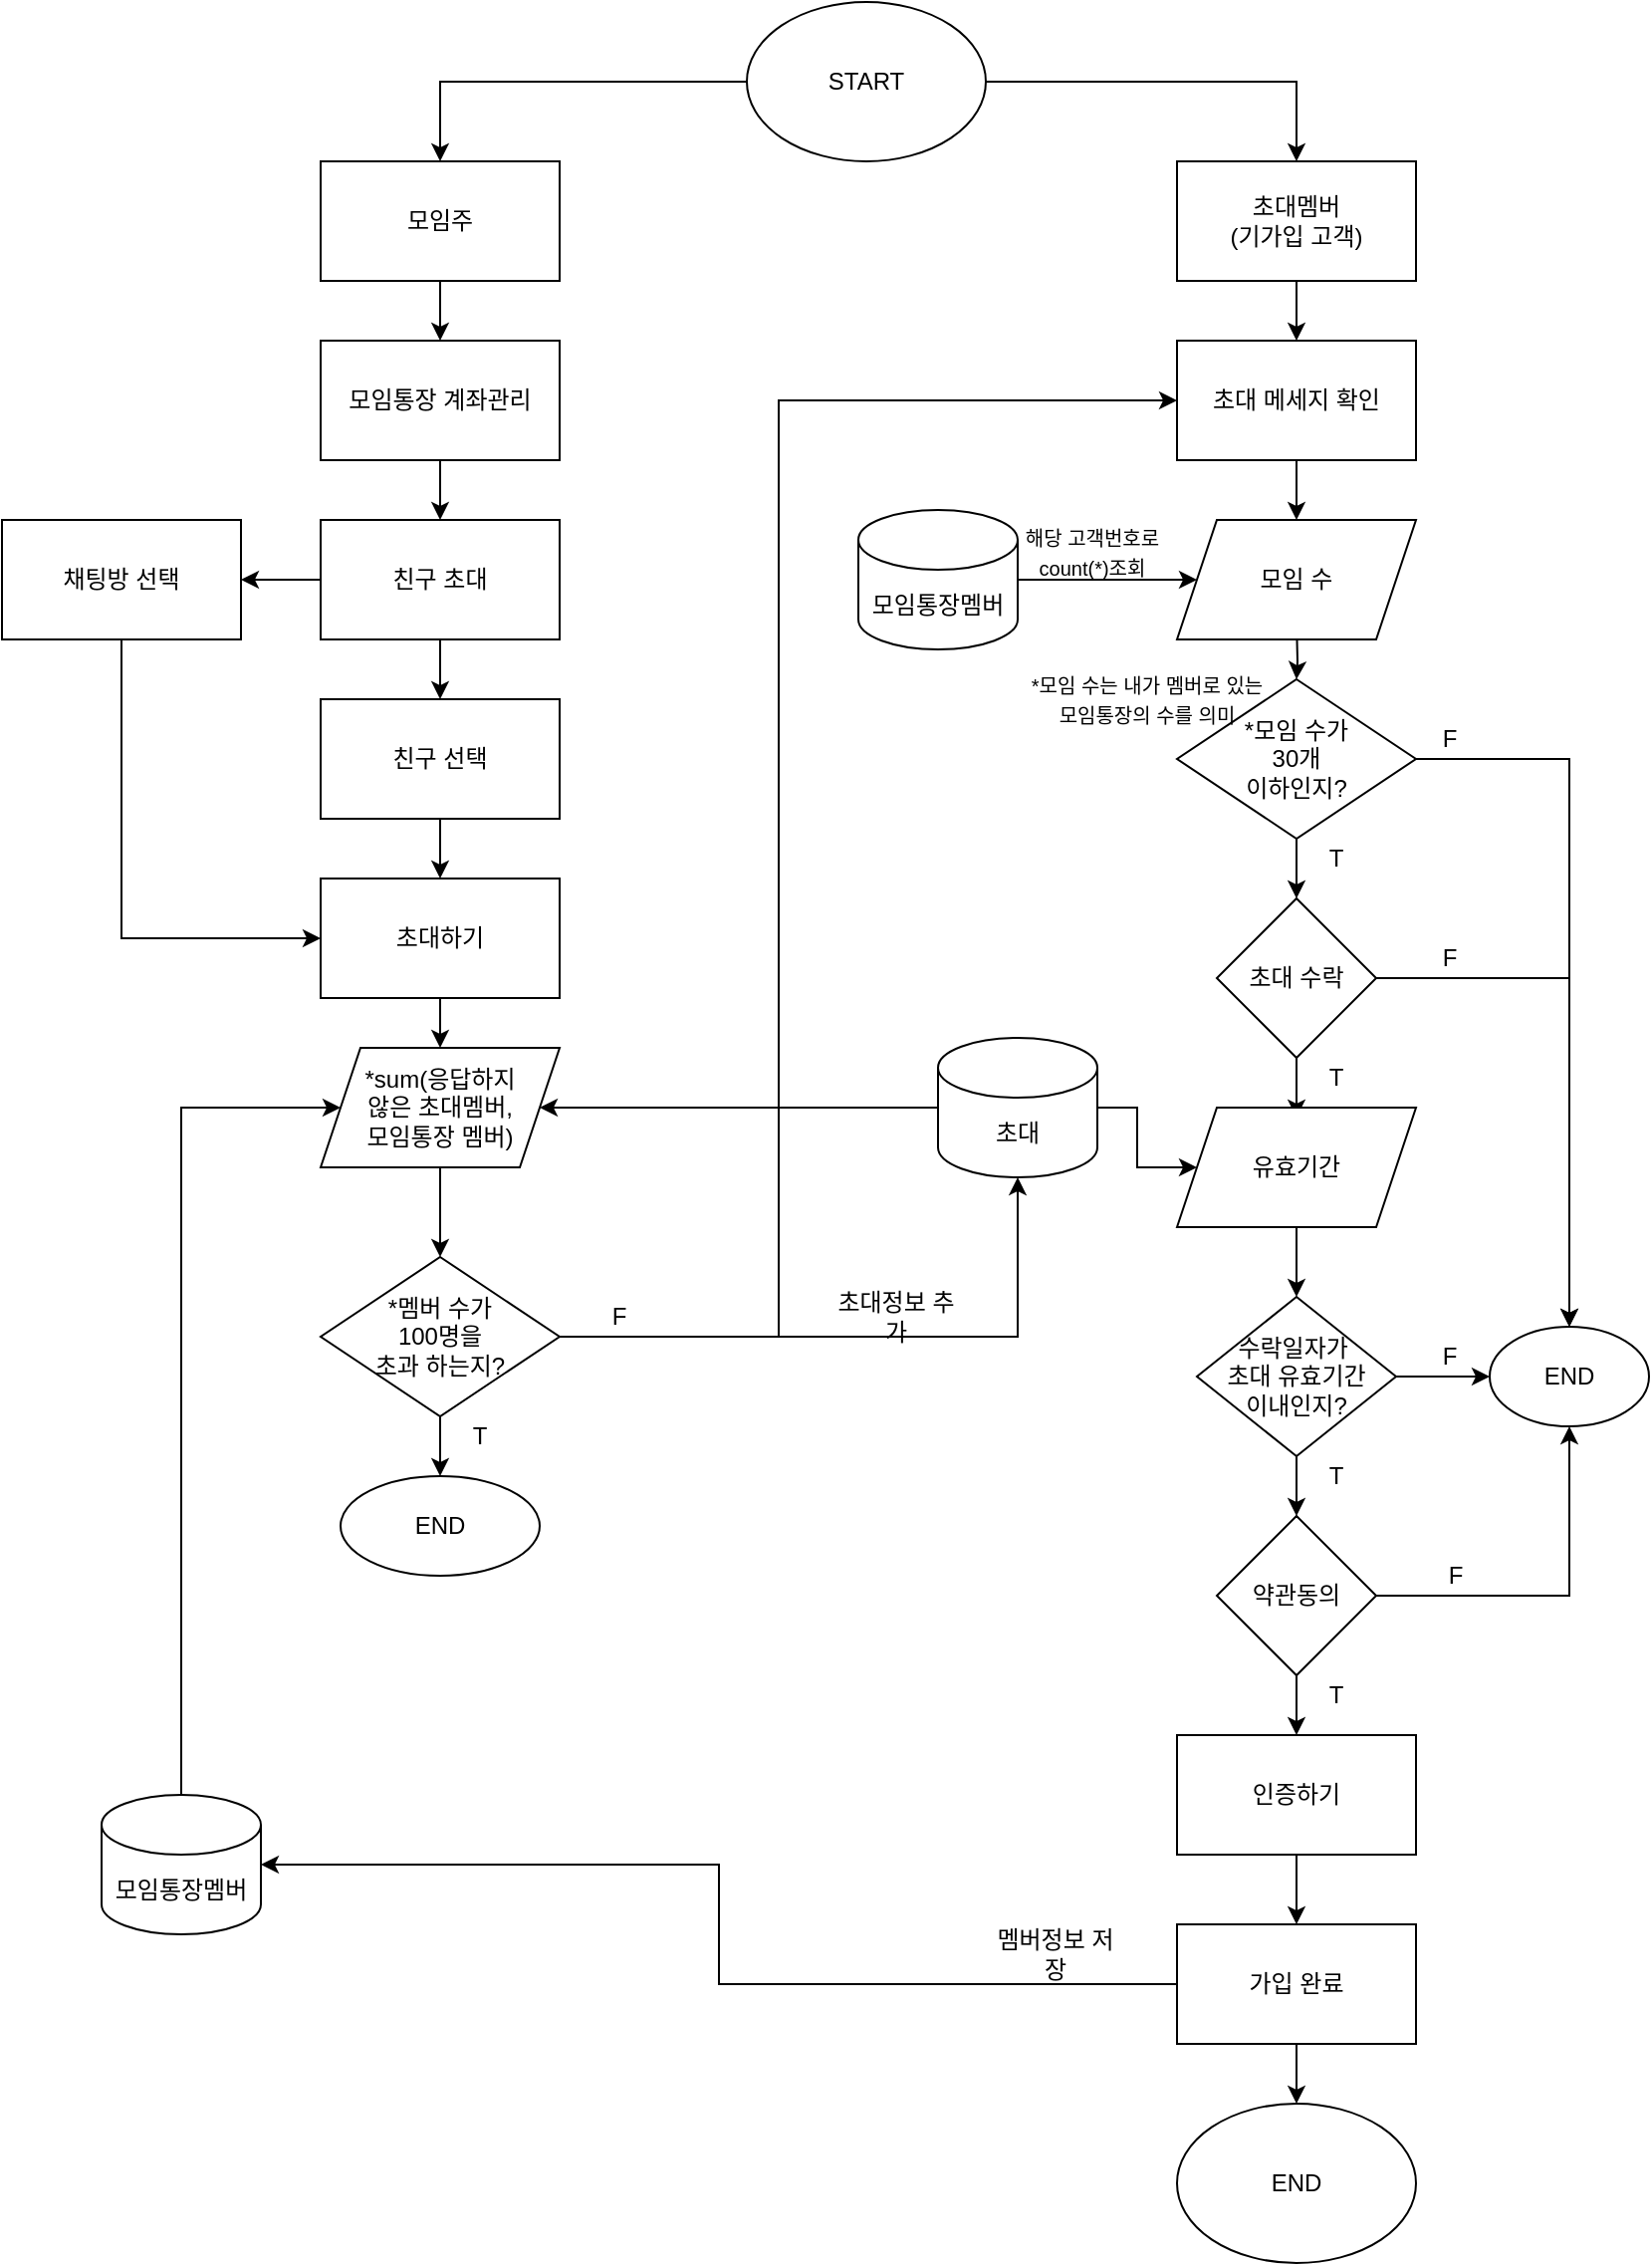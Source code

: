 <mxfile version="14.2.9" type="github">
  <diagram id="C5RBs43oDa-KdzZeNtuy" name="Page-1">
    <mxGraphModel dx="830" dy="549" grid="1" gridSize="10" guides="1" tooltips="1" connect="1" arrows="1" fold="1" page="1" pageScale="1" pageWidth="827" pageHeight="1169" math="0" shadow="0">
      <root>
        <mxCell id="WIyWlLk6GJQsqaUBKTNV-0" />
        <mxCell id="WIyWlLk6GJQsqaUBKTNV-1" parent="WIyWlLk6GJQsqaUBKTNV-0" />
        <mxCell id="hDotApyRSMBB-NTmGald-0" value="START" style="ellipse;whiteSpace=wrap;html=1;" parent="WIyWlLk6GJQsqaUBKTNV-1" vertex="1">
          <mxGeometry x="374" y="30" width="120" height="80" as="geometry" />
        </mxCell>
        <mxCell id="hDotApyRSMBB-NTmGald-7" value="" style="edgeStyle=orthogonalEdgeStyle;rounded=0;orthogonalLoop=1;jettySize=auto;html=1;" parent="WIyWlLk6GJQsqaUBKTNV-1" source="hDotApyRSMBB-NTmGald-1" target="hDotApyRSMBB-NTmGald-5" edge="1">
          <mxGeometry relative="1" as="geometry" />
        </mxCell>
        <mxCell id="hDotApyRSMBB-NTmGald-1" value="모임주" style="rounded=0;whiteSpace=wrap;html=1;" parent="WIyWlLk6GJQsqaUBKTNV-1" vertex="1">
          <mxGeometry x="160" y="110" width="120" height="60" as="geometry" />
        </mxCell>
        <mxCell id="hDotApyRSMBB-NTmGald-20" value="" style="edgeStyle=orthogonalEdgeStyle;rounded=0;orthogonalLoop=1;jettySize=auto;html=1;" parent="WIyWlLk6GJQsqaUBKTNV-1" source="hDotApyRSMBB-NTmGald-2" edge="1">
          <mxGeometry relative="1" as="geometry">
            <mxPoint x="650" y="200" as="targetPoint" />
          </mxGeometry>
        </mxCell>
        <mxCell id="hDotApyRSMBB-NTmGald-2" value="초대멤버&lt;br&gt;(기가입 고객)" style="rounded=0;whiteSpace=wrap;html=1;" parent="WIyWlLk6GJQsqaUBKTNV-1" vertex="1">
          <mxGeometry x="590" y="110" width="120" height="60" as="geometry" />
        </mxCell>
        <mxCell id="hDotApyRSMBB-NTmGald-3" value="" style="endArrow=classic;html=1;exitX=0;exitY=0.5;exitDx=0;exitDy=0;entryX=0.5;entryY=0;entryDx=0;entryDy=0;rounded=0;" parent="WIyWlLk6GJQsqaUBKTNV-1" source="hDotApyRSMBB-NTmGald-0" target="hDotApyRSMBB-NTmGald-1" edge="1">
          <mxGeometry width="50" height="50" relative="1" as="geometry">
            <mxPoint x="400" y="340" as="sourcePoint" />
            <mxPoint x="450" y="290" as="targetPoint" />
            <Array as="points">
              <mxPoint x="220" y="70" />
            </Array>
          </mxGeometry>
        </mxCell>
        <mxCell id="hDotApyRSMBB-NTmGald-4" value="" style="endArrow=classic;html=1;exitX=1;exitY=0.5;exitDx=0;exitDy=0;entryX=0.5;entryY=0;entryDx=0;entryDy=0;rounded=0;" parent="WIyWlLk6GJQsqaUBKTNV-1" source="hDotApyRSMBB-NTmGald-0" target="hDotApyRSMBB-NTmGald-2" edge="1">
          <mxGeometry width="50" height="50" relative="1" as="geometry">
            <mxPoint x="400" y="340" as="sourcePoint" />
            <mxPoint x="450" y="290" as="targetPoint" />
            <Array as="points">
              <mxPoint x="650" y="70" />
            </Array>
          </mxGeometry>
        </mxCell>
        <mxCell id="hDotApyRSMBB-NTmGald-10" value="" style="edgeStyle=orthogonalEdgeStyle;rounded=0;orthogonalLoop=1;jettySize=auto;html=1;" parent="WIyWlLk6GJQsqaUBKTNV-1" source="hDotApyRSMBB-NTmGald-5" target="hDotApyRSMBB-NTmGald-8" edge="1">
          <mxGeometry relative="1" as="geometry" />
        </mxCell>
        <mxCell id="hDotApyRSMBB-NTmGald-5" value="모임통장 계좌관리" style="rounded=0;whiteSpace=wrap;html=1;" parent="WIyWlLk6GJQsqaUBKTNV-1" vertex="1">
          <mxGeometry x="160" y="200" width="120" height="60" as="geometry" />
        </mxCell>
        <mxCell id="hDotApyRSMBB-NTmGald-12" value="" style="edgeStyle=orthogonalEdgeStyle;rounded=0;orthogonalLoop=1;jettySize=auto;html=1;" parent="WIyWlLk6GJQsqaUBKTNV-1" source="hDotApyRSMBB-NTmGald-8" target="hDotApyRSMBB-NTmGald-11" edge="1">
          <mxGeometry relative="1" as="geometry" />
        </mxCell>
        <mxCell id="hDotApyRSMBB-NTmGald-14" value="" style="edgeStyle=orthogonalEdgeStyle;rounded=0;orthogonalLoop=1;jettySize=auto;html=1;" parent="WIyWlLk6GJQsqaUBKTNV-1" source="hDotApyRSMBB-NTmGald-8" target="hDotApyRSMBB-NTmGald-13" edge="1">
          <mxGeometry relative="1" as="geometry" />
        </mxCell>
        <mxCell id="hDotApyRSMBB-NTmGald-8" value="친구 초대" style="rounded=0;whiteSpace=wrap;html=1;" parent="WIyWlLk6GJQsqaUBKTNV-1" vertex="1">
          <mxGeometry x="160" y="290" width="120" height="60" as="geometry" />
        </mxCell>
        <mxCell id="hDotApyRSMBB-NTmGald-16" value="" style="edgeStyle=orthogonalEdgeStyle;rounded=0;orthogonalLoop=1;jettySize=auto;html=1;" parent="WIyWlLk6GJQsqaUBKTNV-1" source="hDotApyRSMBB-NTmGald-11" target="hDotApyRSMBB-NTmGald-15" edge="1">
          <mxGeometry relative="1" as="geometry" />
        </mxCell>
        <mxCell id="hDotApyRSMBB-NTmGald-11" value="친구 선택" style="whiteSpace=wrap;html=1;rounded=0;" parent="WIyWlLk6GJQsqaUBKTNV-1" vertex="1">
          <mxGeometry x="160" y="380" width="120" height="60" as="geometry" />
        </mxCell>
        <mxCell id="hDotApyRSMBB-NTmGald-13" value="채팅방 선택" style="whiteSpace=wrap;html=1;rounded=0;" parent="WIyWlLk6GJQsqaUBKTNV-1" vertex="1">
          <mxGeometry y="290" width="120" height="60" as="geometry" />
        </mxCell>
        <mxCell id="hDotApyRSMBB-NTmGald-19" value="" style="edgeStyle=orthogonalEdgeStyle;rounded=0;orthogonalLoop=1;jettySize=auto;html=1;entryX=0;entryY=0.5;entryDx=0;entryDy=0;exitX=1;exitY=0.5;exitDx=0;exitDy=0;" parent="WIyWlLk6GJQsqaUBKTNV-1" source="hDotApyRSMBB-NTmGald-46" target="hDotApyRSMBB-NTmGald-42" edge="1">
          <mxGeometry relative="1" as="geometry">
            <mxPoint x="590" y="240" as="targetPoint" />
            <Array as="points">
              <mxPoint x="390" y="700" />
              <mxPoint x="390" y="230" />
            </Array>
          </mxGeometry>
        </mxCell>
        <mxCell id="hDotApyRSMBB-NTmGald-77" value="" style="edgeStyle=orthogonalEdgeStyle;rounded=0;orthogonalLoop=1;jettySize=auto;html=1;" parent="WIyWlLk6GJQsqaUBKTNV-1" source="hDotApyRSMBB-NTmGald-15" target="hDotApyRSMBB-NTmGald-76" edge="1">
          <mxGeometry relative="1" as="geometry" />
        </mxCell>
        <mxCell id="hDotApyRSMBB-NTmGald-15" value="초대하기" style="whiteSpace=wrap;html=1;rounded=0;" parent="WIyWlLk6GJQsqaUBKTNV-1" vertex="1">
          <mxGeometry x="160" y="470" width="120" height="60" as="geometry" />
        </mxCell>
        <mxCell id="hDotApyRSMBB-NTmGald-17" value="" style="endArrow=classic;html=1;exitX=0.5;exitY=1;exitDx=0;exitDy=0;entryX=0;entryY=0.5;entryDx=0;entryDy=0;rounded=0;" parent="WIyWlLk6GJQsqaUBKTNV-1" source="hDotApyRSMBB-NTmGald-13" target="hDotApyRSMBB-NTmGald-15" edge="1">
          <mxGeometry width="50" height="50" relative="1" as="geometry">
            <mxPoint x="420" y="420" as="sourcePoint" />
            <mxPoint x="470" y="370" as="targetPoint" />
            <Array as="points">
              <mxPoint x="60" y="500" />
            </Array>
          </mxGeometry>
        </mxCell>
        <mxCell id="hDotApyRSMBB-NTmGald-25" value="" style="edgeStyle=orthogonalEdgeStyle;rounded=0;orthogonalLoop=1;jettySize=auto;html=1;" parent="WIyWlLk6GJQsqaUBKTNV-1" source="hDotApyRSMBB-NTmGald-23" edge="1">
          <mxGeometry relative="1" as="geometry">
            <mxPoint x="650" y="590" as="targetPoint" />
          </mxGeometry>
        </mxCell>
        <mxCell id="hDotApyRSMBB-NTmGald-27" value="" style="edgeStyle=orthogonalEdgeStyle;rounded=0;orthogonalLoop=1;jettySize=auto;html=1;entryX=0.5;entryY=0;entryDx=0;entryDy=0;" parent="WIyWlLk6GJQsqaUBKTNV-1" source="hDotApyRSMBB-NTmGald-23" target="hDotApyRSMBB-NTmGald-26" edge="1">
          <mxGeometry relative="1" as="geometry">
            <Array as="points">
              <mxPoint x="787" y="520" />
            </Array>
          </mxGeometry>
        </mxCell>
        <mxCell id="hDotApyRSMBB-NTmGald-23" value="초대 수락" style="rhombus;whiteSpace=wrap;html=1;" parent="WIyWlLk6GJQsqaUBKTNV-1" vertex="1">
          <mxGeometry x="610" y="480" width="80" height="80" as="geometry" />
        </mxCell>
        <mxCell id="hDotApyRSMBB-NTmGald-30" value="" style="edgeStyle=orthogonalEdgeStyle;rounded=0;orthogonalLoop=1;jettySize=auto;html=1;entryX=0;entryY=0.5;entryDx=0;entryDy=0;" parent="WIyWlLk6GJQsqaUBKTNV-1" source="hDotApyRSMBB-NTmGald-24" target="hDotApyRSMBB-NTmGald-26" edge="1">
          <mxGeometry relative="1" as="geometry">
            <Array as="points">
              <mxPoint x="740" y="720" />
              <mxPoint x="740" y="720" />
            </Array>
          </mxGeometry>
        </mxCell>
        <mxCell id="hDotApyRSMBB-NTmGald-33" value="" style="edgeStyle=orthogonalEdgeStyle;rounded=0;orthogonalLoop=1;jettySize=auto;html=1;" parent="WIyWlLk6GJQsqaUBKTNV-1" source="hDotApyRSMBB-NTmGald-24" edge="1">
          <mxGeometry relative="1" as="geometry">
            <mxPoint x="650" y="790" as="targetPoint" />
          </mxGeometry>
        </mxCell>
        <mxCell id="hDotApyRSMBB-NTmGald-24" value="수락일자가&amp;nbsp;&lt;br&gt;초대&amp;nbsp;유효기간&lt;br&gt;이내인지?" style="rhombus;whiteSpace=wrap;html=1;" parent="WIyWlLk6GJQsqaUBKTNV-1" vertex="1">
          <mxGeometry x="600" y="680" width="100" height="80" as="geometry" />
        </mxCell>
        <mxCell id="hDotApyRSMBB-NTmGald-26" value="END" style="ellipse;whiteSpace=wrap;html=1;" parent="WIyWlLk6GJQsqaUBKTNV-1" vertex="1">
          <mxGeometry x="747" y="695" width="80" height="50" as="geometry" />
        </mxCell>
        <mxCell id="hDotApyRSMBB-NTmGald-28" value="F" style="text;html=1;strokeColor=none;fillColor=none;align=center;verticalAlign=middle;whiteSpace=wrap;rounded=0;" parent="WIyWlLk6GJQsqaUBKTNV-1" vertex="1">
          <mxGeometry x="707" y="500" width="40" height="20" as="geometry" />
        </mxCell>
        <mxCell id="hDotApyRSMBB-NTmGald-29" value="T" style="text;html=1;strokeColor=none;fillColor=none;align=center;verticalAlign=middle;whiteSpace=wrap;rounded=0;" parent="WIyWlLk6GJQsqaUBKTNV-1" vertex="1">
          <mxGeometry x="650" y="560" width="40" height="20" as="geometry" />
        </mxCell>
        <mxCell id="hDotApyRSMBB-NTmGald-31" value="F" style="text;html=1;strokeColor=none;fillColor=none;align=center;verticalAlign=middle;whiteSpace=wrap;rounded=0;" parent="WIyWlLk6GJQsqaUBKTNV-1" vertex="1">
          <mxGeometry x="707" y="700" width="40" height="20" as="geometry" />
        </mxCell>
        <mxCell id="hDotApyRSMBB-NTmGald-39" value="" style="edgeStyle=orthogonalEdgeStyle;rounded=0;orthogonalLoop=1;jettySize=auto;html=1;" parent="WIyWlLk6GJQsqaUBKTNV-1" source="hDotApyRSMBB-NTmGald-34" target="hDotApyRSMBB-NTmGald-38" edge="1">
          <mxGeometry relative="1" as="geometry" />
        </mxCell>
        <mxCell id="hDotApyRSMBB-NTmGald-34" value="약관동의" style="rhombus;whiteSpace=wrap;html=1;" parent="WIyWlLk6GJQsqaUBKTNV-1" vertex="1">
          <mxGeometry x="610" y="790" width="80" height="80" as="geometry" />
        </mxCell>
        <mxCell id="hDotApyRSMBB-NTmGald-36" value="" style="endArrow=classic;html=1;exitX=1;exitY=0.5;exitDx=0;exitDy=0;entryX=0.5;entryY=1;entryDx=0;entryDy=0;rounded=0;" parent="WIyWlLk6GJQsqaUBKTNV-1" source="hDotApyRSMBB-NTmGald-34" target="hDotApyRSMBB-NTmGald-26" edge="1">
          <mxGeometry width="50" height="50" relative="1" as="geometry">
            <mxPoint x="460" y="830" as="sourcePoint" />
            <mxPoint x="510" y="780" as="targetPoint" />
            <Array as="points">
              <mxPoint x="787" y="830" />
            </Array>
          </mxGeometry>
        </mxCell>
        <mxCell id="hDotApyRSMBB-NTmGald-37" value="T" style="text;html=1;strokeColor=none;fillColor=none;align=center;verticalAlign=middle;whiteSpace=wrap;rounded=0;" parent="WIyWlLk6GJQsqaUBKTNV-1" vertex="1">
          <mxGeometry x="650" y="760" width="40" height="20" as="geometry" />
        </mxCell>
        <mxCell id="hDotApyRSMBB-NTmGald-41" value="" style="edgeStyle=orthogonalEdgeStyle;rounded=0;orthogonalLoop=1;jettySize=auto;html=1;" parent="WIyWlLk6GJQsqaUBKTNV-1" source="hDotApyRSMBB-NTmGald-38" target="hDotApyRSMBB-NTmGald-40" edge="1">
          <mxGeometry relative="1" as="geometry" />
        </mxCell>
        <mxCell id="hDotApyRSMBB-NTmGald-38" value="인증하기" style="whiteSpace=wrap;html=1;" parent="WIyWlLk6GJQsqaUBKTNV-1" vertex="1">
          <mxGeometry x="590" y="900" width="120" height="60" as="geometry" />
        </mxCell>
        <mxCell id="hDotApyRSMBB-NTmGald-60" value="" style="edgeStyle=orthogonalEdgeStyle;rounded=0;orthogonalLoop=1;jettySize=auto;html=1;" parent="WIyWlLk6GJQsqaUBKTNV-1" source="hDotApyRSMBB-NTmGald-40" target="hDotApyRSMBB-NTmGald-59" edge="1">
          <mxGeometry relative="1" as="geometry" />
        </mxCell>
        <mxCell id="hDotApyRSMBB-NTmGald-68" value="" style="edgeStyle=orthogonalEdgeStyle;rounded=0;orthogonalLoop=1;jettySize=auto;html=1;entryX=1;entryY=0.5;entryDx=0;entryDy=0;entryPerimeter=0;" parent="WIyWlLk6GJQsqaUBKTNV-1" source="hDotApyRSMBB-NTmGald-40" target="hDotApyRSMBB-NTmGald-72" edge="1">
          <mxGeometry relative="1" as="geometry">
            <mxPoint x="480" y="965" as="targetPoint" />
          </mxGeometry>
        </mxCell>
        <mxCell id="hDotApyRSMBB-NTmGald-40" value="가입 완료" style="whiteSpace=wrap;html=1;" parent="WIyWlLk6GJQsqaUBKTNV-1" vertex="1">
          <mxGeometry x="590" y="995" width="120" height="60" as="geometry" />
        </mxCell>
        <mxCell id="hDotApyRSMBB-NTmGald-53" value="" style="edgeStyle=orthogonalEdgeStyle;rounded=0;orthogonalLoop=1;jettySize=auto;html=1;" parent="WIyWlLk6GJQsqaUBKTNV-1" target="hDotApyRSMBB-NTmGald-52" edge="1">
          <mxGeometry relative="1" as="geometry">
            <mxPoint x="650" y="340" as="sourcePoint" />
          </mxGeometry>
        </mxCell>
        <mxCell id="hDotApyRSMBB-NTmGald-86" value="" style="edgeStyle=orthogonalEdgeStyle;rounded=0;orthogonalLoop=1;jettySize=auto;html=1;" parent="WIyWlLk6GJQsqaUBKTNV-1" source="hDotApyRSMBB-NTmGald-42" target="hDotApyRSMBB-NTmGald-85" edge="1">
          <mxGeometry relative="1" as="geometry" />
        </mxCell>
        <mxCell id="hDotApyRSMBB-NTmGald-42" value="초대 메세지 확인" style="rounded=0;whiteSpace=wrap;html=1;" parent="WIyWlLk6GJQsqaUBKTNV-1" vertex="1">
          <mxGeometry x="590" y="200" width="120" height="60" as="geometry" />
        </mxCell>
        <mxCell id="hDotApyRSMBB-NTmGald-44" value="T" style="text;html=1;strokeColor=none;fillColor=none;align=center;verticalAlign=middle;whiteSpace=wrap;rounded=0;" parent="WIyWlLk6GJQsqaUBKTNV-1" vertex="1">
          <mxGeometry x="650" y="870" width="40" height="20" as="geometry" />
        </mxCell>
        <mxCell id="hDotApyRSMBB-NTmGald-45" value="F" style="text;html=1;strokeColor=none;fillColor=none;align=center;verticalAlign=middle;whiteSpace=wrap;rounded=0;" parent="WIyWlLk6GJQsqaUBKTNV-1" vertex="1">
          <mxGeometry x="710" y="810" width="40" height="20" as="geometry" />
        </mxCell>
        <mxCell id="hDotApyRSMBB-NTmGald-49" value="" style="edgeStyle=orthogonalEdgeStyle;rounded=0;orthogonalLoop=1;jettySize=auto;html=1;" parent="WIyWlLk6GJQsqaUBKTNV-1" source="hDotApyRSMBB-NTmGald-46" target="hDotApyRSMBB-NTmGald-48" edge="1">
          <mxGeometry relative="1" as="geometry" />
        </mxCell>
        <mxCell id="hDotApyRSMBB-NTmGald-46" value="*멤버 수가&lt;br&gt;100명을&lt;br&gt;초과 하는지?" style="rhombus;whiteSpace=wrap;html=1;rounded=0;" parent="WIyWlLk6GJQsqaUBKTNV-1" vertex="1">
          <mxGeometry x="160" y="660" width="120" height="80" as="geometry" />
        </mxCell>
        <mxCell id="hDotApyRSMBB-NTmGald-48" value="END" style="ellipse;whiteSpace=wrap;html=1;rounded=0;" parent="WIyWlLk6GJQsqaUBKTNV-1" vertex="1">
          <mxGeometry x="170" y="770" width="100" height="50" as="geometry" />
        </mxCell>
        <mxCell id="hDotApyRSMBB-NTmGald-50" value="F" style="text;html=1;strokeColor=none;fillColor=none;align=center;verticalAlign=middle;whiteSpace=wrap;rounded=0;" parent="WIyWlLk6GJQsqaUBKTNV-1" vertex="1">
          <mxGeometry x="290" y="680" width="40" height="20" as="geometry" />
        </mxCell>
        <mxCell id="hDotApyRSMBB-NTmGald-51" value="T" style="text;html=1;strokeColor=none;fillColor=none;align=center;verticalAlign=middle;whiteSpace=wrap;rounded=0;" parent="WIyWlLk6GJQsqaUBKTNV-1" vertex="1">
          <mxGeometry x="220" y="740" width="40" height="20" as="geometry" />
        </mxCell>
        <mxCell id="hDotApyRSMBB-NTmGald-54" value="" style="edgeStyle=orthogonalEdgeStyle;rounded=0;orthogonalLoop=1;jettySize=auto;html=1;" parent="WIyWlLk6GJQsqaUBKTNV-1" source="hDotApyRSMBB-NTmGald-52" target="hDotApyRSMBB-NTmGald-23" edge="1">
          <mxGeometry relative="1" as="geometry" />
        </mxCell>
        <mxCell id="hDotApyRSMBB-NTmGald-52" value="*모임 수가&lt;br&gt;30개 &lt;br&gt;이하인지?" style="rhombus;whiteSpace=wrap;html=1;" parent="WIyWlLk6GJQsqaUBKTNV-1" vertex="1">
          <mxGeometry x="590" y="370" width="120" height="80" as="geometry" />
        </mxCell>
        <mxCell id="hDotApyRSMBB-NTmGald-55" value="" style="endArrow=classic;html=1;exitX=1;exitY=0.5;exitDx=0;exitDy=0;entryX=0.5;entryY=0;entryDx=0;entryDy=0;rounded=0;" parent="WIyWlLk6GJQsqaUBKTNV-1" source="hDotApyRSMBB-NTmGald-52" target="hDotApyRSMBB-NTmGald-26" edge="1">
          <mxGeometry width="50" height="50" relative="1" as="geometry">
            <mxPoint x="520" y="570" as="sourcePoint" />
            <mxPoint x="570" y="520" as="targetPoint" />
            <Array as="points">
              <mxPoint x="787" y="410" />
            </Array>
          </mxGeometry>
        </mxCell>
        <mxCell id="hDotApyRSMBB-NTmGald-56" value="F" style="text;html=1;strokeColor=none;fillColor=none;align=center;verticalAlign=middle;whiteSpace=wrap;rounded=0;" parent="WIyWlLk6GJQsqaUBKTNV-1" vertex="1">
          <mxGeometry x="707" y="390" width="40" height="20" as="geometry" />
        </mxCell>
        <mxCell id="hDotApyRSMBB-NTmGald-57" value="T" style="text;html=1;strokeColor=none;fillColor=none;align=center;verticalAlign=middle;whiteSpace=wrap;rounded=0;" parent="WIyWlLk6GJQsqaUBKTNV-1" vertex="1">
          <mxGeometry x="650" y="450" width="40" height="20" as="geometry" />
        </mxCell>
        <mxCell id="hDotApyRSMBB-NTmGald-59" value="END" style="ellipse;whiteSpace=wrap;html=1;rounded=0;" parent="WIyWlLk6GJQsqaUBKTNV-1" vertex="1">
          <mxGeometry x="590" y="1085" width="120" height="80" as="geometry" />
        </mxCell>
        <mxCell id="hDotApyRSMBB-NTmGald-62" value="" style="edgeStyle=orthogonalEdgeStyle;rounded=0;orthogonalLoop=1;jettySize=auto;html=1;entryX=0;entryY=0.5;entryDx=0;entryDy=0;" parent="WIyWlLk6GJQsqaUBKTNV-1" source="hDotApyRSMBB-NTmGald-61" target="hDotApyRSMBB-NTmGald-85" edge="1">
          <mxGeometry relative="1" as="geometry">
            <mxPoint x="610" y="315" as="targetPoint" />
          </mxGeometry>
        </mxCell>
        <mxCell id="hDotApyRSMBB-NTmGald-61" value="모임통장멤버" style="shape=cylinder3;whiteSpace=wrap;html=1;boundedLbl=1;backgroundOutline=1;size=15;" parent="WIyWlLk6GJQsqaUBKTNV-1" vertex="1">
          <mxGeometry x="430" y="285" width="80" height="70" as="geometry" />
        </mxCell>
        <mxCell id="hDotApyRSMBB-NTmGald-90" value="" style="edgeStyle=orthogonalEdgeStyle;rounded=0;orthogonalLoop=1;jettySize=auto;html=1;" parent="WIyWlLk6GJQsqaUBKTNV-1" source="hDotApyRSMBB-NTmGald-64" target="hDotApyRSMBB-NTmGald-88" edge="1">
          <mxGeometry relative="1" as="geometry" />
        </mxCell>
        <mxCell id="hDotApyRSMBB-NTmGald-64" value="초대" style="shape=cylinder3;whiteSpace=wrap;html=1;boundedLbl=1;backgroundOutline=1;size=15;" parent="WIyWlLk6GJQsqaUBKTNV-1" vertex="1">
          <mxGeometry x="470" y="550" width="80" height="70" as="geometry" />
        </mxCell>
        <mxCell id="hDotApyRSMBB-NTmGald-66" value="" style="endArrow=classic;html=1;entryX=0.5;entryY=1;entryDx=0;entryDy=0;entryPerimeter=0;exitX=1;exitY=0.5;exitDx=0;exitDy=0;rounded=0;" parent="WIyWlLk6GJQsqaUBKTNV-1" source="hDotApyRSMBB-NTmGald-46" target="hDotApyRSMBB-NTmGald-64" edge="1">
          <mxGeometry width="50" height="50" relative="1" as="geometry">
            <mxPoint x="430" y="620" as="sourcePoint" />
            <mxPoint x="480" y="570" as="targetPoint" />
            <Array as="points">
              <mxPoint x="340" y="700" />
              <mxPoint x="510" y="700" />
            </Array>
          </mxGeometry>
        </mxCell>
        <mxCell id="hDotApyRSMBB-NTmGald-72" value="모임통장멤버" style="shape=cylinder3;whiteSpace=wrap;html=1;boundedLbl=1;backgroundOutline=1;size=15;" parent="WIyWlLk6GJQsqaUBKTNV-1" vertex="1">
          <mxGeometry x="50" y="930" width="80" height="70" as="geometry" />
        </mxCell>
        <mxCell id="hDotApyRSMBB-NTmGald-73" value="" style="endArrow=classic;html=1;exitX=0.5;exitY=0;exitDx=0;exitDy=0;exitPerimeter=0;rounded=0;entryX=0;entryY=0.5;entryDx=0;entryDy=0;" parent="WIyWlLk6GJQsqaUBKTNV-1" source="hDotApyRSMBB-NTmGald-72" target="hDotApyRSMBB-NTmGald-76" edge="1">
          <mxGeometry width="50" height="50" relative="1" as="geometry">
            <mxPoint x="330" y="780" as="sourcePoint" />
            <mxPoint x="160" y="700" as="targetPoint" />
            <Array as="points">
              <mxPoint x="90" y="585" />
            </Array>
          </mxGeometry>
        </mxCell>
        <mxCell id="hDotApyRSMBB-NTmGald-74" value="멤버정보 저장" style="text;html=1;strokeColor=none;fillColor=none;align=center;verticalAlign=middle;whiteSpace=wrap;rounded=0;" parent="WIyWlLk6GJQsqaUBKTNV-1" vertex="1">
          <mxGeometry x="494" y="1000" width="70" height="20" as="geometry" />
        </mxCell>
        <mxCell id="hDotApyRSMBB-NTmGald-75" value="초대정보 추가" style="text;html=1;strokeColor=none;fillColor=none;align=center;verticalAlign=middle;whiteSpace=wrap;rounded=0;" parent="WIyWlLk6GJQsqaUBKTNV-1" vertex="1">
          <mxGeometry x="414" y="680" width="70" height="20" as="geometry" />
        </mxCell>
        <mxCell id="hDotApyRSMBB-NTmGald-78" value="" style="edgeStyle=orthogonalEdgeStyle;rounded=0;orthogonalLoop=1;jettySize=auto;html=1;entryX=0.5;entryY=0;entryDx=0;entryDy=0;" parent="WIyWlLk6GJQsqaUBKTNV-1" source="hDotApyRSMBB-NTmGald-76" target="hDotApyRSMBB-NTmGald-46" edge="1">
          <mxGeometry relative="1" as="geometry" />
        </mxCell>
        <mxCell id="hDotApyRSMBB-NTmGald-76" value="*sum(응답하지 &lt;br&gt;않은 초대멤버,&lt;br&gt;모임통장 멤버)" style="shape=parallelogram;perimeter=parallelogramPerimeter;whiteSpace=wrap;html=1;fixedSize=1;rounded=0;" parent="WIyWlLk6GJQsqaUBKTNV-1" vertex="1">
          <mxGeometry x="160" y="555" width="120" height="60" as="geometry" />
        </mxCell>
        <mxCell id="hDotApyRSMBB-NTmGald-80" value="" style="endArrow=classic;html=1;exitX=0;exitY=0.5;exitDx=0;exitDy=0;exitPerimeter=0;entryX=1;entryY=0.5;entryDx=0;entryDy=0;rounded=0;" parent="WIyWlLk6GJQsqaUBKTNV-1" source="hDotApyRSMBB-NTmGald-64" target="hDotApyRSMBB-NTmGald-76" edge="1">
          <mxGeometry width="50" height="50" relative="1" as="geometry">
            <mxPoint x="470" y="560" as="sourcePoint" />
            <mxPoint x="440" y="490" as="targetPoint" />
            <Array as="points">
              <mxPoint x="420" y="585" />
            </Array>
          </mxGeometry>
        </mxCell>
        <mxCell id="hDotApyRSMBB-NTmGald-82" value="&lt;font style=&quot;font-size: 10px&quot;&gt;*모임 수는 내가 멤버로 있는 &lt;br&gt;모임통장의 수를 의미&lt;/font&gt;" style="text;html=1;strokeColor=none;fillColor=none;align=center;verticalAlign=middle;whiteSpace=wrap;rounded=0;" parent="WIyWlLk6GJQsqaUBKTNV-1" vertex="1">
          <mxGeometry x="510" y="370" width="130" height="20" as="geometry" />
        </mxCell>
        <mxCell id="hDotApyRSMBB-NTmGald-85" value="모임 수" style="shape=parallelogram;perimeter=parallelogramPerimeter;whiteSpace=wrap;html=1;fixedSize=1;" parent="WIyWlLk6GJQsqaUBKTNV-1" vertex="1">
          <mxGeometry x="590" y="290" width="120" height="60" as="geometry" />
        </mxCell>
        <mxCell id="hDotApyRSMBB-NTmGald-87" value="&lt;font style=&quot;font-size: 10px&quot;&gt;해당 고객번호로 count(*)조회&lt;/font&gt;" style="text;html=1;strokeColor=none;fillColor=none;align=center;verticalAlign=middle;whiteSpace=wrap;rounded=0;" parent="WIyWlLk6GJQsqaUBKTNV-1" vertex="1">
          <mxGeometry x="510" y="296" width="75" height="20" as="geometry" />
        </mxCell>
        <mxCell id="hDotApyRSMBB-NTmGald-89" value="" style="edgeStyle=orthogonalEdgeStyle;rounded=0;orthogonalLoop=1;jettySize=auto;html=1;" parent="WIyWlLk6GJQsqaUBKTNV-1" source="hDotApyRSMBB-NTmGald-88" edge="1">
          <mxGeometry relative="1" as="geometry">
            <mxPoint x="650" y="680" as="targetPoint" />
          </mxGeometry>
        </mxCell>
        <mxCell id="hDotApyRSMBB-NTmGald-88" value="유효기간" style="shape=parallelogram;perimeter=parallelogramPerimeter;whiteSpace=wrap;html=1;fixedSize=1;" parent="WIyWlLk6GJQsqaUBKTNV-1" vertex="1">
          <mxGeometry x="590" y="585" width="120" height="60" as="geometry" />
        </mxCell>
      </root>
    </mxGraphModel>
  </diagram>
</mxfile>
